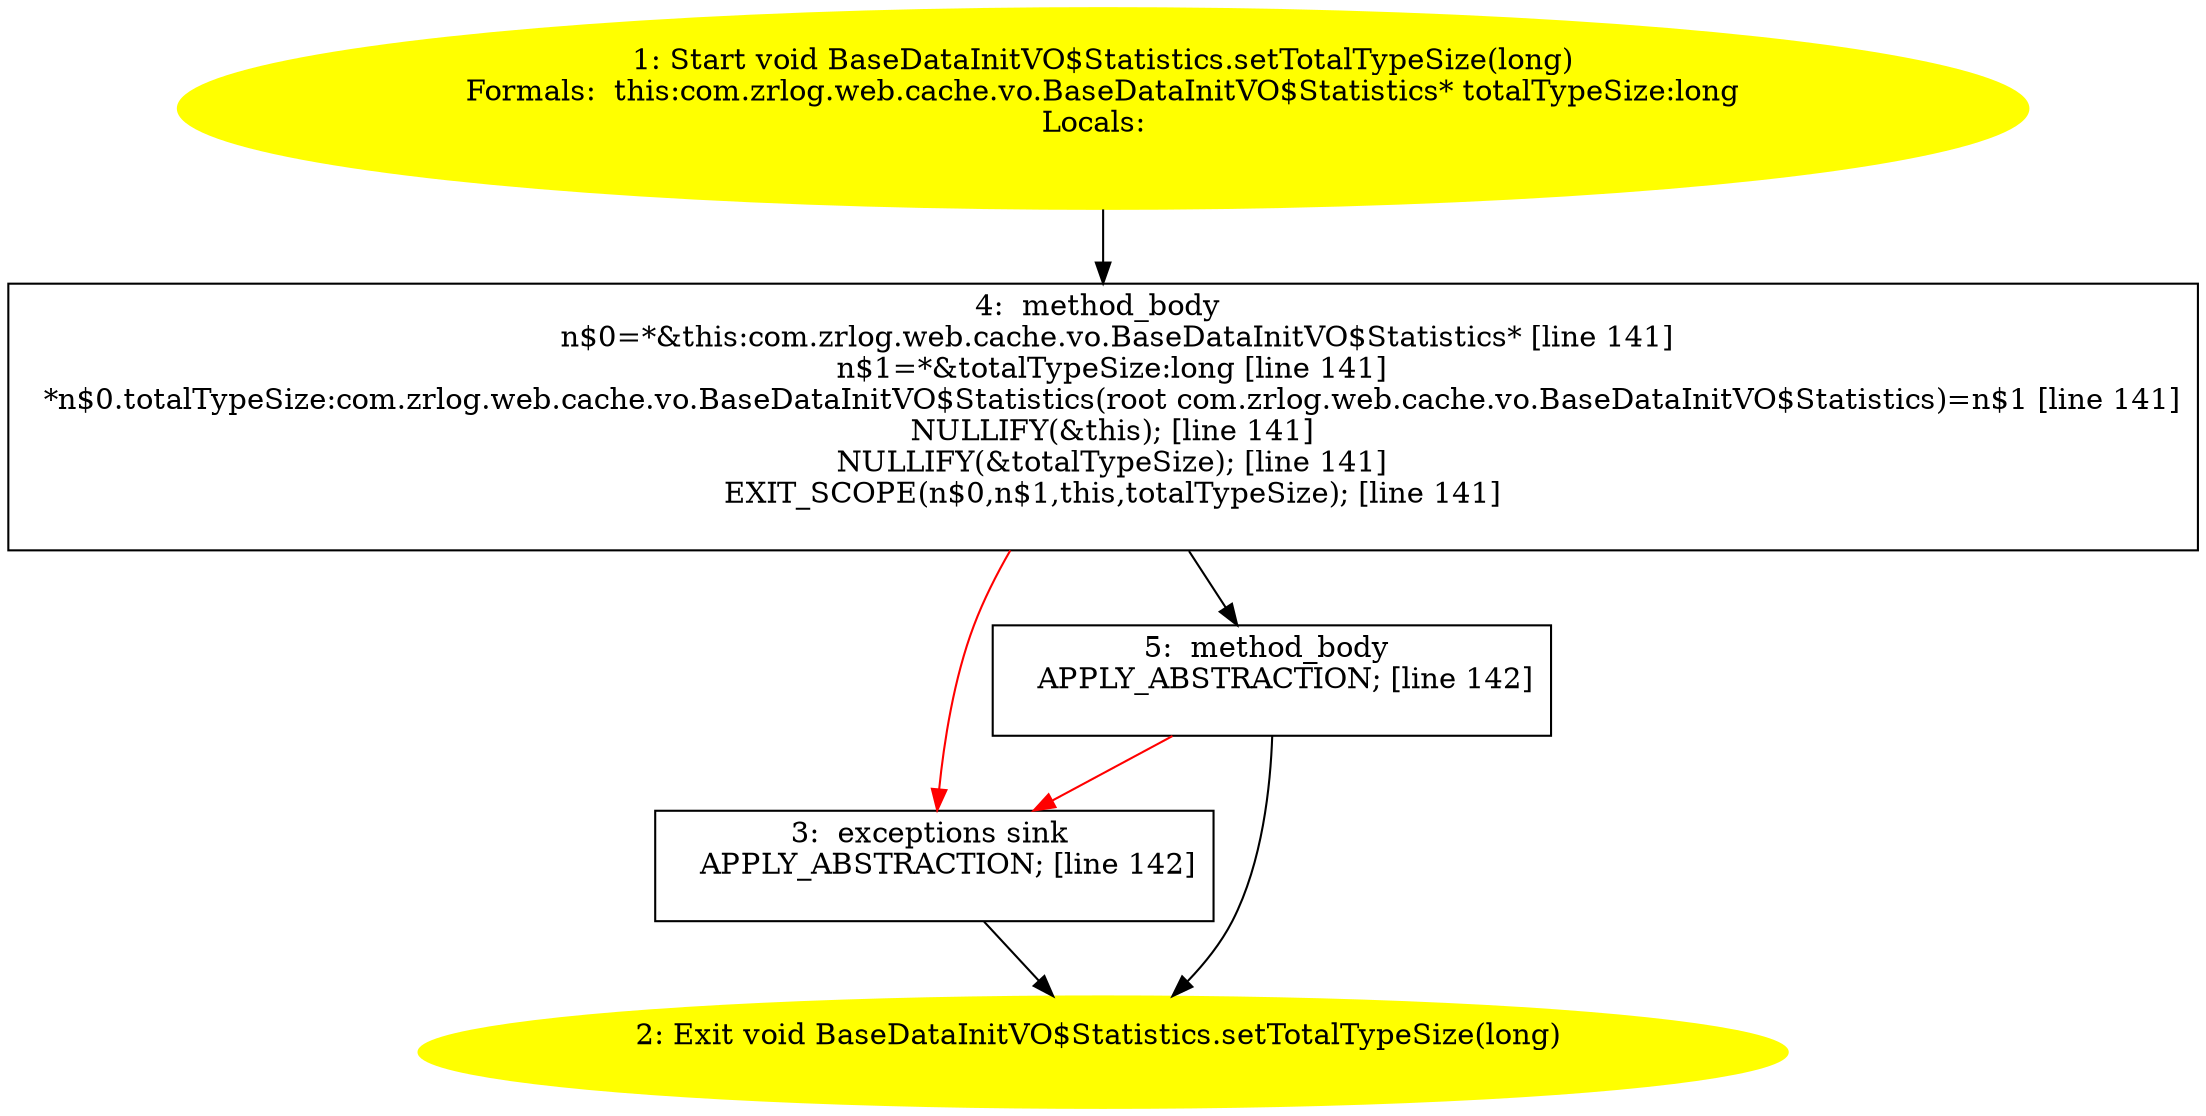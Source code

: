 /* @generated */
digraph cfg {
"com.zrlog.web.cache.vo.BaseDataInitVO$Statistics.setTotalTypeSize(long):void.0bab47857a37dd527c984b1770c49525_1" [label="1: Start void BaseDataInitVO$Statistics.setTotalTypeSize(long)\nFormals:  this:com.zrlog.web.cache.vo.BaseDataInitVO$Statistics* totalTypeSize:long\nLocals:  \n  " color=yellow style=filled]
	

	 "com.zrlog.web.cache.vo.BaseDataInitVO$Statistics.setTotalTypeSize(long):void.0bab47857a37dd527c984b1770c49525_1" -> "com.zrlog.web.cache.vo.BaseDataInitVO$Statistics.setTotalTypeSize(long):void.0bab47857a37dd527c984b1770c49525_4" ;
"com.zrlog.web.cache.vo.BaseDataInitVO$Statistics.setTotalTypeSize(long):void.0bab47857a37dd527c984b1770c49525_2" [label="2: Exit void BaseDataInitVO$Statistics.setTotalTypeSize(long) \n  " color=yellow style=filled]
	

"com.zrlog.web.cache.vo.BaseDataInitVO$Statistics.setTotalTypeSize(long):void.0bab47857a37dd527c984b1770c49525_3" [label="3:  exceptions sink \n   APPLY_ABSTRACTION; [line 142]\n " shape="box"]
	

	 "com.zrlog.web.cache.vo.BaseDataInitVO$Statistics.setTotalTypeSize(long):void.0bab47857a37dd527c984b1770c49525_3" -> "com.zrlog.web.cache.vo.BaseDataInitVO$Statistics.setTotalTypeSize(long):void.0bab47857a37dd527c984b1770c49525_2" ;
"com.zrlog.web.cache.vo.BaseDataInitVO$Statistics.setTotalTypeSize(long):void.0bab47857a37dd527c984b1770c49525_4" [label="4:  method_body \n   n$0=*&this:com.zrlog.web.cache.vo.BaseDataInitVO$Statistics* [line 141]\n  n$1=*&totalTypeSize:long [line 141]\n  *n$0.totalTypeSize:com.zrlog.web.cache.vo.BaseDataInitVO$Statistics(root com.zrlog.web.cache.vo.BaseDataInitVO$Statistics)=n$1 [line 141]\n  NULLIFY(&this); [line 141]\n  NULLIFY(&totalTypeSize); [line 141]\n  EXIT_SCOPE(n$0,n$1,this,totalTypeSize); [line 141]\n " shape="box"]
	

	 "com.zrlog.web.cache.vo.BaseDataInitVO$Statistics.setTotalTypeSize(long):void.0bab47857a37dd527c984b1770c49525_4" -> "com.zrlog.web.cache.vo.BaseDataInitVO$Statistics.setTotalTypeSize(long):void.0bab47857a37dd527c984b1770c49525_5" ;
	 "com.zrlog.web.cache.vo.BaseDataInitVO$Statistics.setTotalTypeSize(long):void.0bab47857a37dd527c984b1770c49525_4" -> "com.zrlog.web.cache.vo.BaseDataInitVO$Statistics.setTotalTypeSize(long):void.0bab47857a37dd527c984b1770c49525_3" [color="red" ];
"com.zrlog.web.cache.vo.BaseDataInitVO$Statistics.setTotalTypeSize(long):void.0bab47857a37dd527c984b1770c49525_5" [label="5:  method_body \n   APPLY_ABSTRACTION; [line 142]\n " shape="box"]
	

	 "com.zrlog.web.cache.vo.BaseDataInitVO$Statistics.setTotalTypeSize(long):void.0bab47857a37dd527c984b1770c49525_5" -> "com.zrlog.web.cache.vo.BaseDataInitVO$Statistics.setTotalTypeSize(long):void.0bab47857a37dd527c984b1770c49525_2" ;
	 "com.zrlog.web.cache.vo.BaseDataInitVO$Statistics.setTotalTypeSize(long):void.0bab47857a37dd527c984b1770c49525_5" -> "com.zrlog.web.cache.vo.BaseDataInitVO$Statistics.setTotalTypeSize(long):void.0bab47857a37dd527c984b1770c49525_3" [color="red" ];
}
